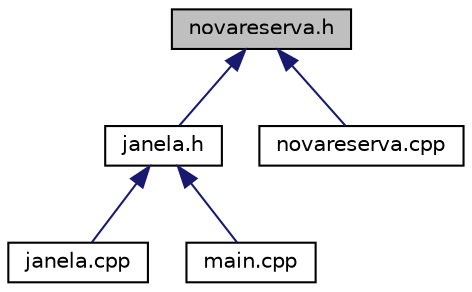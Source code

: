 digraph "novareserva.h"
{
  edge [fontname="Helvetica",fontsize="10",labelfontname="Helvetica",labelfontsize="10"];
  node [fontname="Helvetica",fontsize="10",shape=record];
  Node1 [label="novareserva.h",height=0.2,width=0.4,color="black", fillcolor="grey75", style="filled", fontcolor="black"];
  Node1 -> Node2 [dir="back",color="midnightblue",fontsize="10",style="solid"];
  Node2 [label="janela.h",height=0.2,width=0.4,color="black", fillcolor="white", style="filled",URL="$janela_8h.html"];
  Node2 -> Node3 [dir="back",color="midnightblue",fontsize="10",style="solid"];
  Node3 [label="janela.cpp",height=0.2,width=0.4,color="black", fillcolor="white", style="filled",URL="$janela_8cpp.html"];
  Node2 -> Node4 [dir="back",color="midnightblue",fontsize="10",style="solid"];
  Node4 [label="main.cpp",height=0.2,width=0.4,color="black", fillcolor="white", style="filled",URL="$main_8cpp.html"];
  Node1 -> Node5 [dir="back",color="midnightblue",fontsize="10",style="solid"];
  Node5 [label="novareserva.cpp",height=0.2,width=0.4,color="black", fillcolor="white", style="filled",URL="$novareserva_8cpp.html"];
}
